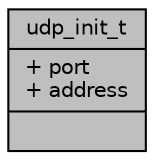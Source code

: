 digraph "udp_init_t"
{
 // LATEX_PDF_SIZE
  edge [fontname="Helvetica",fontsize="10",labelfontname="Helvetica",labelfontsize="10"];
  node [fontname="Helvetica",fontsize="10",shape=record];
  Node1 [label="{udp_init_t\n|+ port\l+ address\l|}",height=0.2,width=0.4,color="black", fillcolor="grey75", style="filled", fontcolor="black",tooltip=" "];
}
